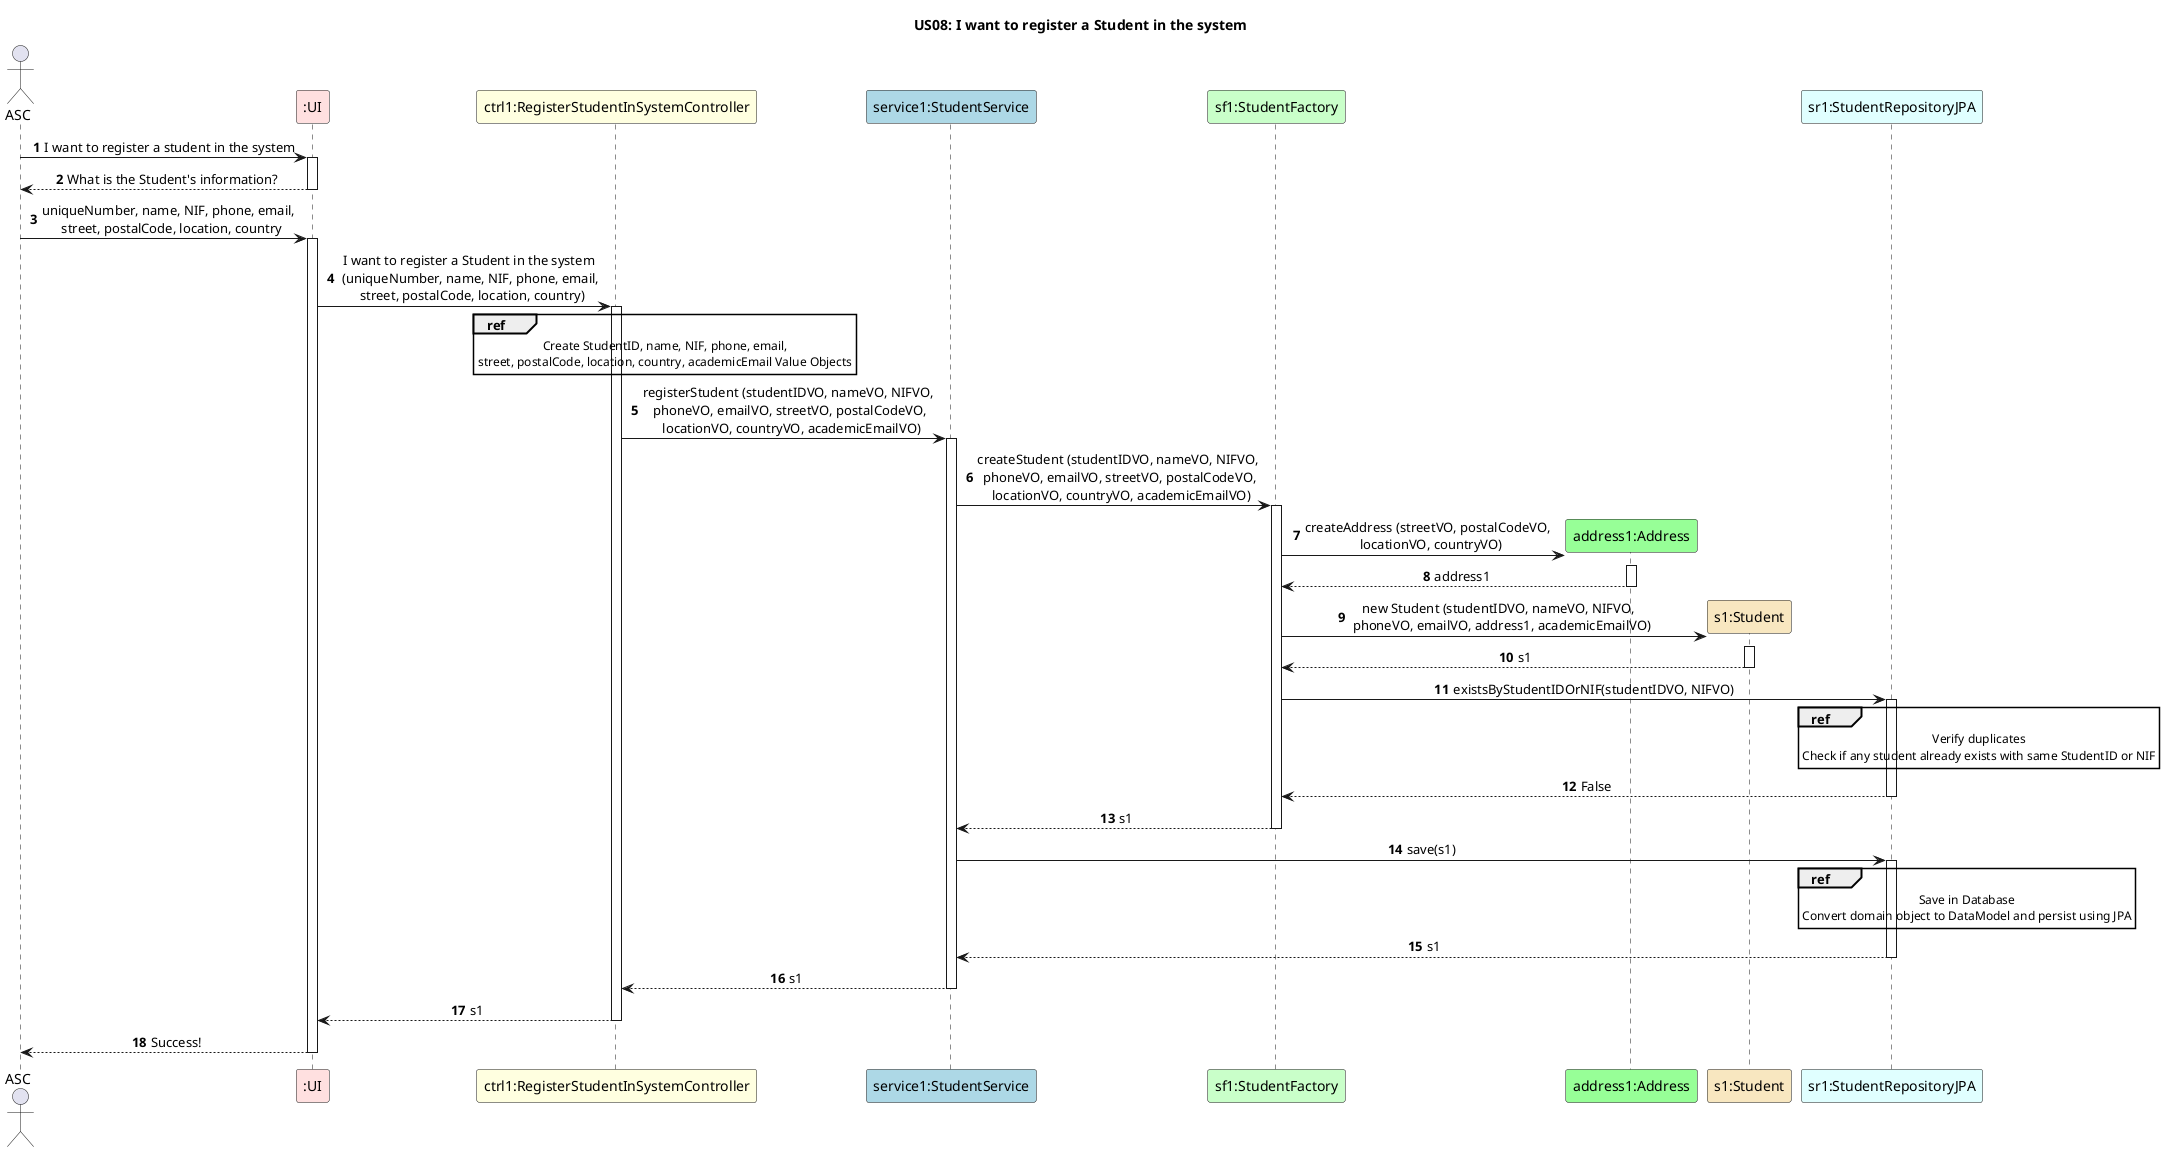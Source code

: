 @startuml
autonumber
skinparam sequenceMessageAlign center
title US08: I want to register a Student in the system

actor ASC
participant ":UI" as UI #implementation
participant "ctrl1:RegisterStudentInSystemController" as ctrl #lightyellow
participant "service1:StudentService" as service #lightblue
participant "sf1:StudentFactory" as SF #technology
participant "address1:Address" as A #physical
participant "s1:Student" as s1 #strategy
participant "sr1:StudentRepositoryJPA" as SR #lightcyan

ASC -> UI: I want to register a student in the system
activate UI
UI --> ASC: What is the Student's information?
deactivate UI
ASC -> UI: uniqueNumber, name, NIF, phone, email, \n street, postalCode, location, country
activate UI
UI -> ctrl: I want to register a Student in the system \n (uniqueNumber, name, NIF, phone, email, \n street, postalCode, location, country)
activate ctrl

ref over ctrl
    Create StudentID, name, NIF, phone, email,
    street, postalCode, location, country, academicEmail Value Objects
end ref

ctrl -> service: registerStudent (studentIDVO, nameVO, NIFVO, \n phoneVO, emailVO, streetVO, postalCodeVO, \n locationVO, countryVO, academicEmailVO)
activate service

service -> SF: createStudent (studentIDVO, nameVO, NIFVO, \n phoneVO, emailVO, streetVO, postalCodeVO, \n locationVO, countryVO, academicEmailVO)
activate SF

SF -> A**: createAddress (streetVO, postalCodeVO, \n locationVO, countryVO)
activate A

A --> SF: address1
deactivate A

SF -> s1**: new Student (studentIDVO, nameVO, NIFVO, \n phoneVO, emailVO, address1, academicEmailVO)
activate s1
s1 --> SF: s1
deactivate s1

SF -> SR: existsByStudentIDOrNIF(studentIDVO, NIFVO)
activate SR
ref over SR
    Verify duplicates
    Check if any student already exists with same StudentID or NIF
end ref
SR --> SF: False
deactivate SR
SF --> service: s1
deactivate SF

service -> SR: save(s1)
activate SR
ref over SR
    Save in Database
    Convert domain object to DataModel and persist using JPA
end ref
SR --> service: s1
deactivate SR
service --> ctrl: s1
deactivate service
ctrl --> UI: s1
deactivate ctrl
UI --> ASC: Success!
deactivate UI

@enduml